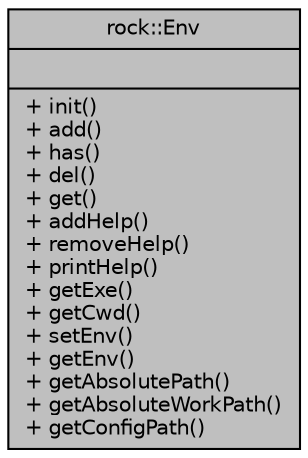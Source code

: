 digraph "rock::Env"
{
 // LATEX_PDF_SIZE
  edge [fontname="Helvetica",fontsize="10",labelfontname="Helvetica",labelfontsize="10"];
  node [fontname="Helvetica",fontsize="10",shape=record];
  Node1 [label="{rock::Env\n||+ init()\l+ add()\l+ has()\l+ del()\l+ get()\l+ addHelp()\l+ removeHelp()\l+ printHelp()\l+ getExe()\l+ getCwd()\l+ setEnv()\l+ getEnv()\l+ getAbsolutePath()\l+ getAbsoluteWorkPath()\l+ getConfigPath()\l}",height=0.2,width=0.4,color="black", fillcolor="grey75", style="filled", fontcolor="black",tooltip=" "];
}
